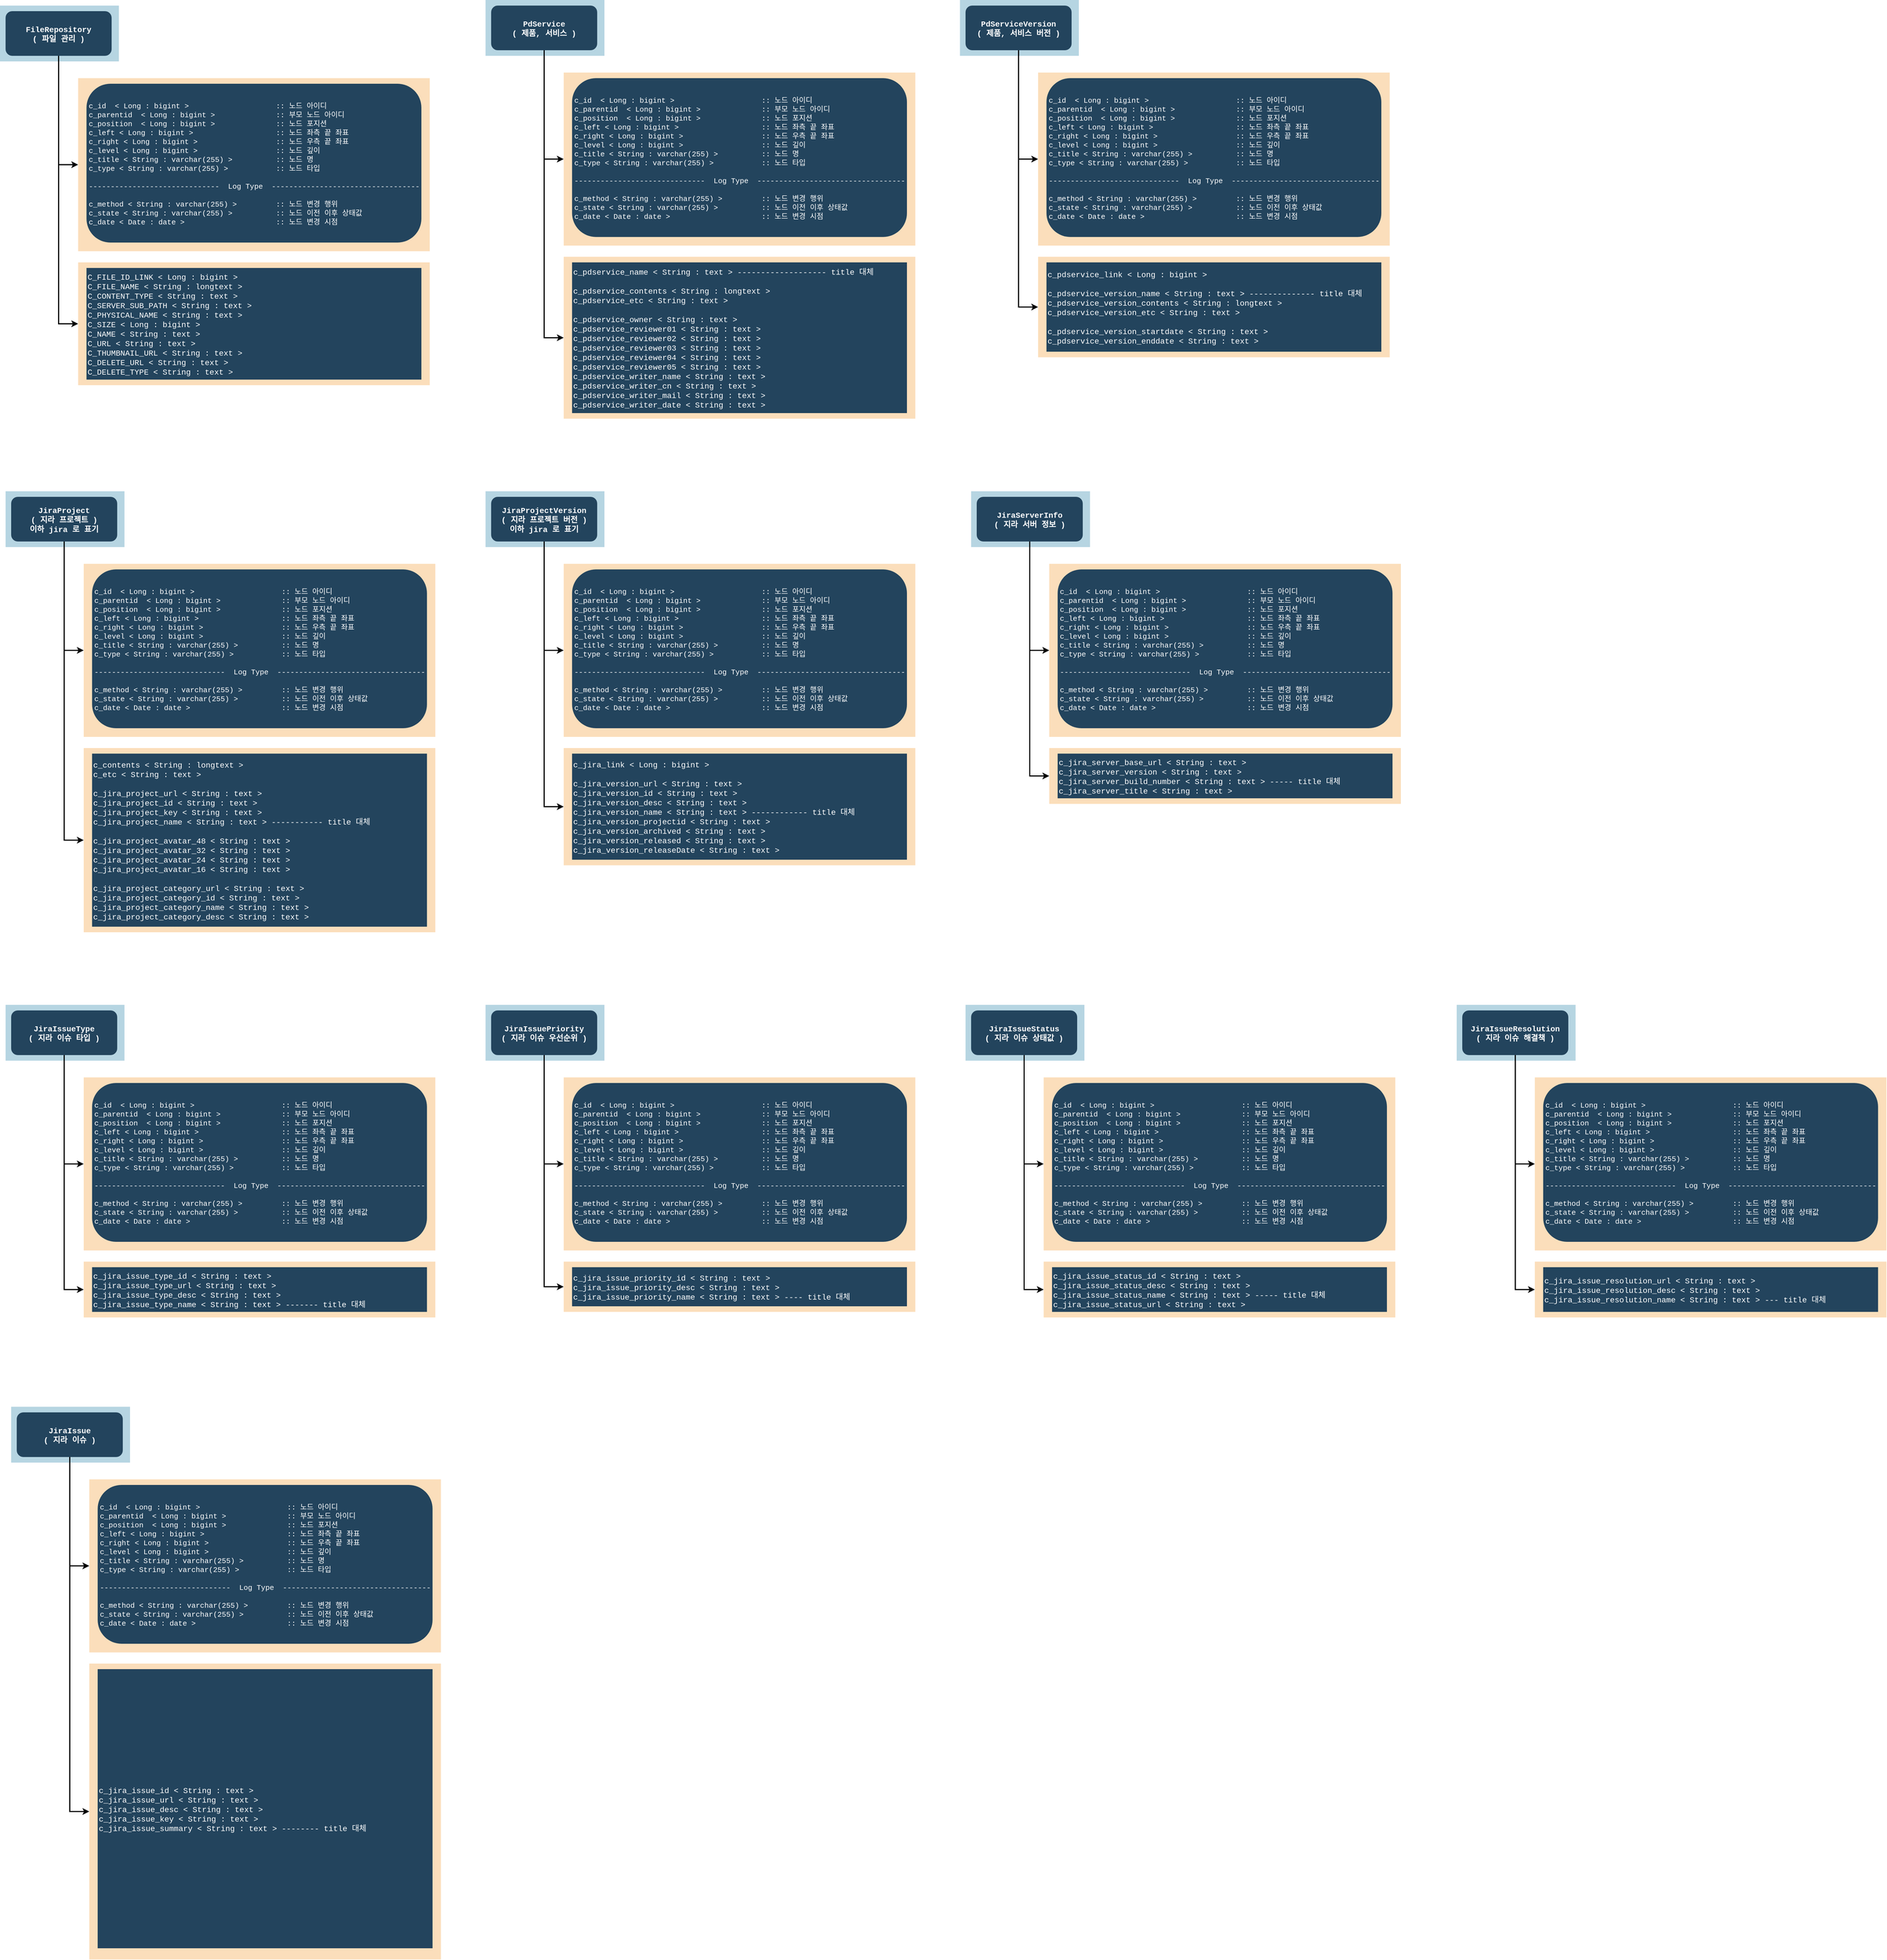 <mxfile version="20.8.16" type="device"><diagram name="페이지-1" id="RUyc2Q7VVCUn38qS7GnB"><mxGraphModel dx="1426" dy="1041" grid="1" gridSize="10" guides="1" tooltips="1" connect="1" arrows="1" fold="1" page="1" pageScale="1" pageWidth="827" pageHeight="1169" math="0" shadow="0"><root><mxCell id="0"/><mxCell id="1" parent="0"/><mxCell id="3NGBtrKvB-5Wj472oprQ-4" value="" style="fillColor=#10739E;strokeColor=none;opacity=30;fontFamily=Courier New;" parent="1" vertex="1"><mxGeometry x="70" y="210" width="213" height="100" as="geometry"/></mxCell><mxCell id="3NGBtrKvB-5Wj472oprQ-6" value="FileRepository&#10;( 파일 관리 )" style="rounded=1;fillColor=#23445D;gradientColor=none;strokeColor=none;fontColor=#FFFFFF;fontStyle=1;fontFamily=Courier New;fontSize=14" parent="1" vertex="1"><mxGeometry x="80" y="220" width="190" height="80" as="geometry"/></mxCell><mxCell id="3NGBtrKvB-5Wj472oprQ-12" value="" style="edgeStyle=elbowEdgeStyle;elbow=horizontal;strokeWidth=2;rounded=0;fontFamily=Courier New;entryX=0;entryY=0.5;entryDx=0;entryDy=0;" parent="1" source="3NGBtrKvB-5Wj472oprQ-6" target="LiMFixPkiIBG6aPx5YbL-1" edge="1"><mxGeometry x="-50" y="20" width="100" height="100" as="geometry"><mxPoint x="-50" y="120" as="sourcePoint"/><mxPoint x="210" y="487.25" as="targetPoint"/><Array as="points"><mxPoint x="175" y="320"/></Array></mxGeometry></mxCell><mxCell id="3NGBtrKvB-5Wj472oprQ-13" value="" style="edgeStyle=elbowEdgeStyle;elbow=horizontal;strokeWidth=2;rounded=0;fontFamily=Courier New;entryX=0;entryY=0.5;entryDx=0;entryDy=0;" parent="1" source="3NGBtrKvB-5Wj472oprQ-6" target="LiMFixPkiIBG6aPx5YbL-3" edge="1"><mxGeometry x="-50" y="20" width="100" height="100" as="geometry"><mxPoint x="-50" y="120" as="sourcePoint"/><mxPoint x="215" y="710" as="targetPoint"/><Array as="points"><mxPoint x="175" y="360"/></Array></mxGeometry></mxCell><mxCell id="LiMFixPkiIBG6aPx5YbL-1" value="" style="fillColor=#F2931E;strokeColor=none;opacity=30;fontFamily=Courier New;" parent="1" vertex="1"><mxGeometry x="210" y="340" width="630" height="310" as="geometry"/></mxCell><mxCell id="LiMFixPkiIBG6aPx5YbL-2" value="c_id  &lt; Long : bigint &gt;                    :: 노드 아이디&#10;c_parentid  &lt; Long : bigint &gt;              :: 부모 노드 아이디&#10;c_position  &lt; Long : bigint &gt;              :: 노드 포지션&#10;c_left &lt; Long : bigint &gt;                   :: 노드 좌측 끝 좌표&#10;c_right &lt; Long : bigint &gt;                  :: 노드 우측 끝 좌표&#10;c_level &lt; Long : bigint &gt;                  :: 노드 깊이&#10;c_title &lt; String : varchar(255) &gt;          :: 노드 명&#10;c_type &lt; String : varchar(255) &gt;           :: 노드 타입&#10;&#10;------------------------------  Log Type  ----------------------------------&#10;&#10;c_method &lt; String : varchar(255) &gt;         :: 노드 변경 행위&#10;c_state &lt; String : varchar(255) &gt;          :: 노드 이전 이후 상태값&#10;c_date &lt; Date : date &gt;                     :: 노드 변경 시점" style="rounded=1;fillColor=#23445D;gradientColor=none;strokeColor=none;fontColor=#FFFFFF;fontStyle=0;fontFamily=Courier New;fontSize=13;align=left;spacing=4;textDirection=ltr;" parent="1" vertex="1"><mxGeometry x="225" y="350" width="600" height="284.5" as="geometry"/></mxCell><mxCell id="LiMFixPkiIBG6aPx5YbL-3" value="" style="fillColor=#F2931E;strokeColor=none;opacity=30;fontFamily=Courier New;" parent="1" vertex="1"><mxGeometry x="210" y="670" width="630" height="220" as="geometry"/></mxCell><mxCell id="LiMFixPkiIBG6aPx5YbL-4" value="C_FILE_ID_LINK &lt; Long : bigint &gt;&#10;C_FILE_NAME &lt; String : longtext &gt;&#10;C_CONTENT_TYPE &lt; String : text &gt;&#10;C_SERVER_SUB_PATH &lt; String : text &gt;&#10;C_PHYSICAL_NAME &lt; String : text &gt;&#10;C_SIZE &lt; Long : bigint &gt;&#10;C_NAME &lt; String : text &gt;&#10;C_URL &lt; String : text &gt;&#10;C_THUMBNAIL_URL &lt; String : text &gt;&#10;C_DELETE_URL &lt; String : text &gt;&#10;C_DELETE_TYPE &lt; String : text &gt;" style="rounded=0;fillColor=#23445D;gradientColor=none;strokeColor=none;fontColor=#FFFFFF;fontStyle=0;fontFamily=Courier New;fontSize=14;align=left;" parent="1" vertex="1"><mxGeometry x="225" y="680" width="600" height="200" as="geometry"/></mxCell><mxCell id="LiMFixPkiIBG6aPx5YbL-5" value="" style="fillColor=#10739E;strokeColor=none;opacity=30;fontFamily=Courier New;" parent="1" vertex="1"><mxGeometry x="940" y="200" width="213" height="100" as="geometry"/></mxCell><mxCell id="LiMFixPkiIBG6aPx5YbL-6" value="PdService&#10;( 제품, 서비스 )" style="rounded=1;fillColor=#23445D;gradientColor=none;strokeColor=none;fontColor=#FFFFFF;fontStyle=1;fontFamily=Courier New;fontSize=14" parent="1" vertex="1"><mxGeometry x="950" y="210" width="190" height="80" as="geometry"/></mxCell><mxCell id="LiMFixPkiIBG6aPx5YbL-7" value="" style="edgeStyle=elbowEdgeStyle;elbow=horizontal;strokeWidth=2;rounded=0;fontFamily=Courier New;entryX=0;entryY=0.5;entryDx=0;entryDy=0;" parent="1" source="LiMFixPkiIBG6aPx5YbL-6" target="LiMFixPkiIBG6aPx5YbL-9" edge="1"><mxGeometry x="820" y="10" width="100" height="100" as="geometry"><mxPoint x="820" y="110" as="sourcePoint"/><mxPoint x="1080" y="477.25" as="targetPoint"/><Array as="points"><mxPoint x="1045" y="310"/></Array></mxGeometry></mxCell><mxCell id="LiMFixPkiIBG6aPx5YbL-8" value="" style="edgeStyle=elbowEdgeStyle;elbow=horizontal;strokeWidth=2;rounded=0;fontFamily=Courier New;entryX=0;entryY=0.5;entryDx=0;entryDy=0;" parent="1" source="LiMFixPkiIBG6aPx5YbL-6" target="LiMFixPkiIBG6aPx5YbL-11" edge="1"><mxGeometry x="820" y="10" width="100" height="100" as="geometry"><mxPoint x="820" y="110" as="sourcePoint"/><mxPoint x="1085" y="700" as="targetPoint"/><Array as="points"><mxPoint x="1045" y="350"/></Array></mxGeometry></mxCell><mxCell id="LiMFixPkiIBG6aPx5YbL-9" value="" style="fillColor=#F2931E;strokeColor=none;opacity=30;fontFamily=Courier New;" parent="1" vertex="1"><mxGeometry x="1080" y="330" width="630" height="310" as="geometry"/></mxCell><mxCell id="LiMFixPkiIBG6aPx5YbL-10" value="c_id  &lt; Long : bigint &gt;                    :: 노드 아이디&#10;c_parentid  &lt; Long : bigint &gt;              :: 부모 노드 아이디&#10;c_position  &lt; Long : bigint &gt;              :: 노드 포지션&#10;c_left &lt; Long : bigint &gt;                   :: 노드 좌측 끝 좌표&#10;c_right &lt; Long : bigint &gt;                  :: 노드 우측 끝 좌표&#10;c_level &lt; Long : bigint &gt;                  :: 노드 깊이&#10;c_title &lt; String : varchar(255) &gt;          :: 노드 명&#10;c_type &lt; String : varchar(255) &gt;           :: 노드 타입&#10;&#10;------------------------------  Log Type  ----------------------------------&#10;&#10;c_method &lt; String : varchar(255) &gt;         :: 노드 변경 행위&#10;c_state &lt; String : varchar(255) &gt;          :: 노드 이전 이후 상태값&#10;c_date &lt; Date : date &gt;                     :: 노드 변경 시점" style="rounded=1;fillColor=#23445D;gradientColor=none;strokeColor=none;fontColor=#FFFFFF;fontStyle=0;fontFamily=Courier New;fontSize=13;align=left;spacing=4;textDirection=ltr;" parent="1" vertex="1"><mxGeometry x="1095" y="340" width="600" height="284.5" as="geometry"/></mxCell><mxCell id="LiMFixPkiIBG6aPx5YbL-11" value="" style="fillColor=#F2931E;strokeColor=none;opacity=30;fontFamily=Courier New;" parent="1" vertex="1"><mxGeometry x="1080" y="660" width="630" height="290" as="geometry"/></mxCell><mxCell id="LiMFixPkiIBG6aPx5YbL-12" value="c_pdservice_name &lt; String : text &gt; ------------------- title 대체&#10;&#10;c_pdservice_contents &lt; String : longtext &gt;&#10;c_pdservice_etc &lt; String : text &gt;&#10;&#10;c_pdservice_owner &lt; String : text &gt;&#10;c_pdservice_reviewer01 &lt; String : text &gt;&#10;c_pdservice_reviewer02 &lt; String : text &gt;&#10;c_pdservice_reviewer03 &lt; String : text &gt;&#10;c_pdservice_reviewer04 &lt; String : text &gt;&#10;c_pdservice_reviewer05 &lt; String : text &gt;&#10;c_pdservice_writer_name &lt; String : text &gt;&#10;c_pdservice_writer_cn &lt; String : text &gt;&#10;c_pdservice_writer_mail &lt; String : text &gt;&#10;c_pdservice_writer_date &lt; String : text &gt;" style="rounded=0;fillColor=#23445D;gradientColor=none;strokeColor=none;fontColor=#FFFFFF;fontStyle=0;fontFamily=Courier New;fontSize=14;align=left;" parent="1" vertex="1"><mxGeometry x="1095" y="670" width="600" height="270" as="geometry"/></mxCell><mxCell id="LiMFixPkiIBG6aPx5YbL-13" value="" style="fillColor=#10739E;strokeColor=none;opacity=30;fontFamily=Courier New;" parent="1" vertex="1"><mxGeometry x="1790" y="200" width="213" height="100" as="geometry"/></mxCell><mxCell id="LiMFixPkiIBG6aPx5YbL-14" value="PdServiceVersion&#10;( 제품, 서비스 버전 )" style="rounded=1;fillColor=#23445D;gradientColor=none;strokeColor=none;fontColor=#FFFFFF;fontStyle=1;fontFamily=Courier New;fontSize=14" parent="1" vertex="1"><mxGeometry x="1800" y="210" width="190" height="80" as="geometry"/></mxCell><mxCell id="LiMFixPkiIBG6aPx5YbL-15" value="" style="edgeStyle=elbowEdgeStyle;elbow=horizontal;strokeWidth=2;rounded=0;fontFamily=Courier New;entryX=0;entryY=0.5;entryDx=0;entryDy=0;" parent="1" source="LiMFixPkiIBG6aPx5YbL-14" target="LiMFixPkiIBG6aPx5YbL-17" edge="1"><mxGeometry x="1670" y="10" width="100" height="100" as="geometry"><mxPoint x="1670" y="110" as="sourcePoint"/><mxPoint x="1930" y="477.25" as="targetPoint"/><Array as="points"><mxPoint x="1895" y="310"/></Array></mxGeometry></mxCell><mxCell id="LiMFixPkiIBG6aPx5YbL-16" value="" style="edgeStyle=elbowEdgeStyle;elbow=horizontal;strokeWidth=2;rounded=0;fontFamily=Courier New;entryX=0;entryY=0.5;entryDx=0;entryDy=0;" parent="1" source="LiMFixPkiIBG6aPx5YbL-14" target="LiMFixPkiIBG6aPx5YbL-19" edge="1"><mxGeometry x="1670" y="10" width="100" height="100" as="geometry"><mxPoint x="1670" y="110" as="sourcePoint"/><mxPoint x="1935" y="700" as="targetPoint"/><Array as="points"><mxPoint x="1895" y="350"/></Array></mxGeometry></mxCell><mxCell id="LiMFixPkiIBG6aPx5YbL-17" value="" style="fillColor=#F2931E;strokeColor=none;opacity=30;fontFamily=Courier New;" parent="1" vertex="1"><mxGeometry x="1930" y="330" width="630" height="310" as="geometry"/></mxCell><mxCell id="LiMFixPkiIBG6aPx5YbL-18" value="c_id  &lt; Long : bigint &gt;                    :: 노드 아이디&#10;c_parentid  &lt; Long : bigint &gt;              :: 부모 노드 아이디&#10;c_position  &lt; Long : bigint &gt;              :: 노드 포지션&#10;c_left &lt; Long : bigint &gt;                   :: 노드 좌측 끝 좌표&#10;c_right &lt; Long : bigint &gt;                  :: 노드 우측 끝 좌표&#10;c_level &lt; Long : bigint &gt;                  :: 노드 깊이&#10;c_title &lt; String : varchar(255) &gt;          :: 노드 명&#10;c_type &lt; String : varchar(255) &gt;           :: 노드 타입&#10;&#10;------------------------------  Log Type  ----------------------------------&#10;&#10;c_method &lt; String : varchar(255) &gt;         :: 노드 변경 행위&#10;c_state &lt; String : varchar(255) &gt;          :: 노드 이전 이후 상태값&#10;c_date &lt; Date : date &gt;                     :: 노드 변경 시점" style="rounded=1;fillColor=#23445D;gradientColor=none;strokeColor=none;fontColor=#FFFFFF;fontStyle=0;fontFamily=Courier New;fontSize=13;align=left;spacing=4;textDirection=ltr;" parent="1" vertex="1"><mxGeometry x="1945" y="340" width="600" height="284.5" as="geometry"/></mxCell><mxCell id="LiMFixPkiIBG6aPx5YbL-19" value="" style="fillColor=#F2931E;strokeColor=none;opacity=30;fontFamily=Courier New;" parent="1" vertex="1"><mxGeometry x="1930" y="660" width="630" height="180" as="geometry"/></mxCell><mxCell id="LiMFixPkiIBG6aPx5YbL-20" value="c_pdservice_link &lt; Long : bigint &gt;&#10;&#10;c_pdservice_version_name &lt; String : text &gt; -------------- title 대체&#10;c_pdservice_version_contents &lt; String : longtext &gt;&#10;c_pdservice_version_etc &lt; String : text &gt;&#10;&#10;c_pdservice_version_startdate &lt; String : text &gt;&#10;c_pdservice_version_enddate &lt; String : text &gt;" style="rounded=0;fillColor=#23445D;gradientColor=none;strokeColor=none;fontColor=#FFFFFF;fontStyle=0;fontFamily=Courier New;fontSize=14;align=left;" parent="1" vertex="1"><mxGeometry x="1945" y="670" width="600" height="160" as="geometry"/></mxCell><mxCell id="LiMFixPkiIBG6aPx5YbL-21" value="" style="fillColor=#10739E;strokeColor=none;opacity=30;fontFamily=Courier New;" parent="1" vertex="1"><mxGeometry x="80" y="1080" width="213" height="100" as="geometry"/></mxCell><mxCell id="LiMFixPkiIBG6aPx5YbL-22" value="JiraProject&#10;( 지라 프로젝트 )&#10;이하 jira 로 표기" style="rounded=1;fillColor=#23445D;gradientColor=none;strokeColor=none;fontColor=#FFFFFF;fontStyle=1;fontFamily=Courier New;fontSize=14" parent="1" vertex="1"><mxGeometry x="90" y="1090" width="190" height="80" as="geometry"/></mxCell><mxCell id="LiMFixPkiIBG6aPx5YbL-23" value="" style="edgeStyle=elbowEdgeStyle;elbow=horizontal;strokeWidth=2;rounded=0;fontFamily=Courier New;entryX=0;entryY=0.5;entryDx=0;entryDy=0;" parent="1" source="LiMFixPkiIBG6aPx5YbL-22" target="LiMFixPkiIBG6aPx5YbL-25" edge="1"><mxGeometry x="-40" y="890" width="100" height="100" as="geometry"><mxPoint x="-40" y="990" as="sourcePoint"/><mxPoint x="220" y="1357.25" as="targetPoint"/><Array as="points"><mxPoint x="185" y="1190"/></Array></mxGeometry></mxCell><mxCell id="LiMFixPkiIBG6aPx5YbL-24" value="" style="edgeStyle=elbowEdgeStyle;elbow=horizontal;strokeWidth=2;rounded=0;fontFamily=Courier New;entryX=0;entryY=0.5;entryDx=0;entryDy=0;" parent="1" source="LiMFixPkiIBG6aPx5YbL-22" target="LiMFixPkiIBG6aPx5YbL-27" edge="1"><mxGeometry x="-40" y="890" width="100" height="100" as="geometry"><mxPoint x="-40" y="990" as="sourcePoint"/><mxPoint x="225" y="1580" as="targetPoint"/><Array as="points"><mxPoint x="185" y="1230"/></Array></mxGeometry></mxCell><mxCell id="LiMFixPkiIBG6aPx5YbL-25" value="" style="fillColor=#F2931E;strokeColor=none;opacity=30;fontFamily=Courier New;" parent="1" vertex="1"><mxGeometry x="220" y="1210" width="630" height="310" as="geometry"/></mxCell><mxCell id="LiMFixPkiIBG6aPx5YbL-26" value="c_id  &lt; Long : bigint &gt;                    :: 노드 아이디&#10;c_parentid  &lt; Long : bigint &gt;              :: 부모 노드 아이디&#10;c_position  &lt; Long : bigint &gt;              :: 노드 포지션&#10;c_left &lt; Long : bigint &gt;                   :: 노드 좌측 끝 좌표&#10;c_right &lt; Long : bigint &gt;                  :: 노드 우측 끝 좌표&#10;c_level &lt; Long : bigint &gt;                  :: 노드 깊이&#10;c_title &lt; String : varchar(255) &gt;          :: 노드 명&#10;c_type &lt; String : varchar(255) &gt;           :: 노드 타입&#10;&#10;------------------------------  Log Type  ----------------------------------&#10;&#10;c_method &lt; String : varchar(255) &gt;         :: 노드 변경 행위&#10;c_state &lt; String : varchar(255) &gt;          :: 노드 이전 이후 상태값&#10;c_date &lt; Date : date &gt;                     :: 노드 변경 시점" style="rounded=1;fillColor=#23445D;gradientColor=none;strokeColor=none;fontColor=#FFFFFF;fontStyle=0;fontFamily=Courier New;fontSize=13;align=left;spacing=4;textDirection=ltr;" parent="1" vertex="1"><mxGeometry x="235" y="1220" width="600" height="284.5" as="geometry"/></mxCell><mxCell id="LiMFixPkiIBG6aPx5YbL-27" value="" style="fillColor=#F2931E;strokeColor=none;opacity=30;fontFamily=Courier New;" parent="1" vertex="1"><mxGeometry x="220" y="1540" width="630" height="330" as="geometry"/></mxCell><mxCell id="LiMFixPkiIBG6aPx5YbL-28" value="c_contents &lt; String : longtext &gt;&#10;c_etc &lt; String : text &gt;&#10;&#10;c_jira_project_url &lt; String : text &gt;&#10;c_jira_project_id &lt; String : text &gt;  &#10;c_jira_project_key &lt; String : text &gt;&#10;c_jira_project_name &lt; String : text &gt; ----------- title 대체&#10;&#10;c_jira_project_avatar_48 &lt; String : text &gt;&#10;c_jira_project_avatar_32 &lt; String : text &gt;&#10;c_jira_project_avatar_24 &lt; String : text &gt;&#10;c_jira_project_avatar_16 &lt; String : text &gt;&#10;&#10;c_jira_project_category_url &lt; String : text &gt;&#10;c_jira_project_category_id &lt; String : text &gt;&#10;c_jira_project_category_name &lt; String : text &gt;&#10;c_jira_project_category_desc &lt; String : text &gt;" style="rounded=0;fillColor=#23445D;gradientColor=none;strokeColor=none;fontColor=#FFFFFF;fontStyle=0;fontFamily=Courier New;fontSize=14;align=left;" parent="1" vertex="1"><mxGeometry x="235" y="1550" width="600" height="310" as="geometry"/></mxCell><mxCell id="LiMFixPkiIBG6aPx5YbL-29" value="" style="fillColor=#10739E;strokeColor=none;opacity=30;fontFamily=Courier New;" parent="1" vertex="1"><mxGeometry x="940" y="1080" width="213" height="100" as="geometry"/></mxCell><mxCell id="LiMFixPkiIBG6aPx5YbL-30" value="JiraProjectVersion&#10;( 지라 프로젝트 버전 )&#10;이하 jira 로 표기" style="rounded=1;fillColor=#23445D;gradientColor=none;strokeColor=none;fontColor=#FFFFFF;fontStyle=1;fontFamily=Courier New;fontSize=14" parent="1" vertex="1"><mxGeometry x="950" y="1090" width="190" height="80" as="geometry"/></mxCell><mxCell id="LiMFixPkiIBG6aPx5YbL-31" value="" style="edgeStyle=elbowEdgeStyle;elbow=horizontal;strokeWidth=2;rounded=0;fontFamily=Courier New;entryX=0;entryY=0.5;entryDx=0;entryDy=0;" parent="1" source="LiMFixPkiIBG6aPx5YbL-30" target="LiMFixPkiIBG6aPx5YbL-33" edge="1"><mxGeometry x="820" y="890" width="100" height="100" as="geometry"><mxPoint x="820" y="990" as="sourcePoint"/><mxPoint x="1080" y="1357.25" as="targetPoint"/><Array as="points"><mxPoint x="1045" y="1190"/></Array></mxGeometry></mxCell><mxCell id="LiMFixPkiIBG6aPx5YbL-32" value="" style="edgeStyle=elbowEdgeStyle;elbow=horizontal;strokeWidth=2;rounded=0;fontFamily=Courier New;entryX=0;entryY=0.5;entryDx=0;entryDy=0;" parent="1" source="LiMFixPkiIBG6aPx5YbL-30" target="LiMFixPkiIBG6aPx5YbL-35" edge="1"><mxGeometry x="820" y="890" width="100" height="100" as="geometry"><mxPoint x="820" y="990" as="sourcePoint"/><mxPoint x="1085" y="1580" as="targetPoint"/><Array as="points"><mxPoint x="1045" y="1230"/></Array></mxGeometry></mxCell><mxCell id="LiMFixPkiIBG6aPx5YbL-33" value="" style="fillColor=#F2931E;strokeColor=none;opacity=30;fontFamily=Courier New;" parent="1" vertex="1"><mxGeometry x="1080" y="1210" width="630" height="310" as="geometry"/></mxCell><mxCell id="LiMFixPkiIBG6aPx5YbL-34" value="c_id  &lt; Long : bigint &gt;                    :: 노드 아이디&#10;c_parentid  &lt; Long : bigint &gt;              :: 부모 노드 아이디&#10;c_position  &lt; Long : bigint &gt;              :: 노드 포지션&#10;c_left &lt; Long : bigint &gt;                   :: 노드 좌측 끝 좌표&#10;c_right &lt; Long : bigint &gt;                  :: 노드 우측 끝 좌표&#10;c_level &lt; Long : bigint &gt;                  :: 노드 깊이&#10;c_title &lt; String : varchar(255) &gt;          :: 노드 명&#10;c_type &lt; String : varchar(255) &gt;           :: 노드 타입&#10;&#10;------------------------------  Log Type  ----------------------------------&#10;&#10;c_method &lt; String : varchar(255) &gt;         :: 노드 변경 행위&#10;c_state &lt; String : varchar(255) &gt;          :: 노드 이전 이후 상태값&#10;c_date &lt; Date : date &gt;                     :: 노드 변경 시점" style="rounded=1;fillColor=#23445D;gradientColor=none;strokeColor=none;fontColor=#FFFFFF;fontStyle=0;fontFamily=Courier New;fontSize=13;align=left;spacing=4;textDirection=ltr;" parent="1" vertex="1"><mxGeometry x="1095" y="1220" width="600" height="284.5" as="geometry"/></mxCell><mxCell id="LiMFixPkiIBG6aPx5YbL-35" value="" style="fillColor=#F2931E;strokeColor=none;opacity=30;fontFamily=Courier New;" parent="1" vertex="1"><mxGeometry x="1080" y="1540" width="630" height="210" as="geometry"/></mxCell><mxCell id="LiMFixPkiIBG6aPx5YbL-36" value="c_jira_link &lt; Long : bigint &gt;&#10;&#10;c_jira_version_url &lt; String : text &gt;&#10;c_jira_version_id &lt; String : text &gt;&#10;c_jira_version_desc &lt; String : text &gt;&#10;c_jira_version_name &lt; String : text &gt; ------------ title 대체&#10;c_jira_version_projectid &lt; String : text &gt;&#10;c_jira_version_archived &lt; String : text &gt;&#10;c_jira_version_released &lt; String : text &gt;&#10;c_jira_version_releaseDate &lt; String : text &gt;" style="rounded=0;fillColor=#23445D;gradientColor=none;strokeColor=none;fontColor=#FFFFFF;fontStyle=0;fontFamily=Courier New;fontSize=14;align=left;" parent="1" vertex="1"><mxGeometry x="1095" y="1550" width="600" height="190" as="geometry"/></mxCell><mxCell id="LiMFixPkiIBG6aPx5YbL-39" value="" style="fillColor=#10739E;strokeColor=none;opacity=30;fontFamily=Courier New;" parent="1" vertex="1"><mxGeometry x="80" y="2000" width="213" height="100" as="geometry"/></mxCell><mxCell id="LiMFixPkiIBG6aPx5YbL-40" value="JiraIssueType&#10;( 지라 이슈 타입 )" style="rounded=1;fillColor=#23445D;gradientColor=none;strokeColor=none;fontColor=#FFFFFF;fontStyle=1;fontFamily=Courier New;fontSize=14" parent="1" vertex="1"><mxGeometry x="90" y="2010" width="190" height="80" as="geometry"/></mxCell><mxCell id="LiMFixPkiIBG6aPx5YbL-41" value="" style="edgeStyle=elbowEdgeStyle;elbow=horizontal;strokeWidth=2;rounded=0;fontFamily=Courier New;entryX=0;entryY=0.5;entryDx=0;entryDy=0;" parent="1" source="LiMFixPkiIBG6aPx5YbL-40" target="LiMFixPkiIBG6aPx5YbL-43" edge="1"><mxGeometry x="-40" y="1810" width="100" height="100" as="geometry"><mxPoint x="-40" y="1910" as="sourcePoint"/><mxPoint x="220" y="2277.25" as="targetPoint"/><Array as="points"><mxPoint x="185" y="2110"/></Array></mxGeometry></mxCell><mxCell id="LiMFixPkiIBG6aPx5YbL-42" value="" style="edgeStyle=elbowEdgeStyle;elbow=horizontal;strokeWidth=2;rounded=0;fontFamily=Courier New;entryX=0;entryY=0.5;entryDx=0;entryDy=0;" parent="1" source="LiMFixPkiIBG6aPx5YbL-40" target="LiMFixPkiIBG6aPx5YbL-45" edge="1"><mxGeometry x="-40" y="1810" width="100" height="100" as="geometry"><mxPoint x="-40" y="1910" as="sourcePoint"/><mxPoint x="225" y="2500" as="targetPoint"/><Array as="points"><mxPoint x="185" y="2150"/></Array></mxGeometry></mxCell><mxCell id="LiMFixPkiIBG6aPx5YbL-43" value="" style="fillColor=#F2931E;strokeColor=none;opacity=30;fontFamily=Courier New;" parent="1" vertex="1"><mxGeometry x="220" y="2130" width="630" height="310" as="geometry"/></mxCell><mxCell id="LiMFixPkiIBG6aPx5YbL-44" value="c_id  &lt; Long : bigint &gt;                    :: 노드 아이디&#10;c_parentid  &lt; Long : bigint &gt;              :: 부모 노드 아이디&#10;c_position  &lt; Long : bigint &gt;              :: 노드 포지션&#10;c_left &lt; Long : bigint &gt;                   :: 노드 좌측 끝 좌표&#10;c_right &lt; Long : bigint &gt;                  :: 노드 우측 끝 좌표&#10;c_level &lt; Long : bigint &gt;                  :: 노드 깊이&#10;c_title &lt; String : varchar(255) &gt;          :: 노드 명&#10;c_type &lt; String : varchar(255) &gt;           :: 노드 타입&#10;&#10;------------------------------  Log Type  ----------------------------------&#10;&#10;c_method &lt; String : varchar(255) &gt;         :: 노드 변경 행위&#10;c_state &lt; String : varchar(255) &gt;          :: 노드 이전 이후 상태값&#10;c_date &lt; Date : date &gt;                     :: 노드 변경 시점" style="rounded=1;fillColor=#23445D;gradientColor=none;strokeColor=none;fontColor=#FFFFFF;fontStyle=0;fontFamily=Courier New;fontSize=13;align=left;spacing=4;textDirection=ltr;" parent="1" vertex="1"><mxGeometry x="235" y="2140" width="600" height="284.5" as="geometry"/></mxCell><mxCell id="LiMFixPkiIBG6aPx5YbL-45" value="" style="fillColor=#F2931E;strokeColor=none;opacity=30;fontFamily=Courier New;" parent="1" vertex="1"><mxGeometry x="220" y="2460" width="630" height="100" as="geometry"/></mxCell><mxCell id="LiMFixPkiIBG6aPx5YbL-46" value="c_jira_issue_type_id &lt; String : text &gt;&#10;c_jira_issue_type_url &lt; String : text &gt;&#10;c_jira_issue_type_desc &lt; String : text &gt;&#10;c_jira_issue_type_name &lt; String : text &gt; ------- title 대체" style="rounded=0;fillColor=#23445D;gradientColor=none;strokeColor=none;fontColor=#FFFFFF;fontStyle=0;fontFamily=Courier New;fontSize=14;align=left;" parent="1" vertex="1"><mxGeometry x="235" y="2470" width="600" height="80" as="geometry"/></mxCell><mxCell id="LiMFixPkiIBG6aPx5YbL-47" value="" style="fillColor=#10739E;strokeColor=none;opacity=30;fontFamily=Courier New;" parent="1" vertex="1"><mxGeometry x="940" y="2000" width="213" height="100" as="geometry"/></mxCell><mxCell id="LiMFixPkiIBG6aPx5YbL-48" value="JiraIssuePriority&#10;( 지라 이슈 우선순위 )" style="rounded=1;fillColor=#23445D;gradientColor=none;strokeColor=none;fontColor=#FFFFFF;fontStyle=1;fontFamily=Courier New;fontSize=14" parent="1" vertex="1"><mxGeometry x="950" y="2010" width="190" height="80" as="geometry"/></mxCell><mxCell id="LiMFixPkiIBG6aPx5YbL-49" value="" style="edgeStyle=elbowEdgeStyle;elbow=horizontal;strokeWidth=2;rounded=0;fontFamily=Courier New;entryX=0;entryY=0.5;entryDx=0;entryDy=0;" parent="1" source="LiMFixPkiIBG6aPx5YbL-48" target="LiMFixPkiIBG6aPx5YbL-51" edge="1"><mxGeometry x="820" y="1810" width="100" height="100" as="geometry"><mxPoint x="820" y="1910" as="sourcePoint"/><mxPoint x="1080" y="2277.25" as="targetPoint"/><Array as="points"><mxPoint x="1045" y="2110"/></Array></mxGeometry></mxCell><mxCell id="LiMFixPkiIBG6aPx5YbL-50" value="" style="edgeStyle=elbowEdgeStyle;elbow=horizontal;strokeWidth=2;rounded=0;fontFamily=Courier New;entryX=0;entryY=0.5;entryDx=0;entryDy=0;" parent="1" source="LiMFixPkiIBG6aPx5YbL-48" target="LiMFixPkiIBG6aPx5YbL-53" edge="1"><mxGeometry x="820" y="1810" width="100" height="100" as="geometry"><mxPoint x="820" y="1910" as="sourcePoint"/><mxPoint x="1085" y="2500" as="targetPoint"/><Array as="points"><mxPoint x="1045" y="2150"/></Array></mxGeometry></mxCell><mxCell id="LiMFixPkiIBG6aPx5YbL-51" value="" style="fillColor=#F2931E;strokeColor=none;opacity=30;fontFamily=Courier New;" parent="1" vertex="1"><mxGeometry x="1080" y="2130" width="630" height="310" as="geometry"/></mxCell><mxCell id="LiMFixPkiIBG6aPx5YbL-52" value="c_id  &lt; Long : bigint &gt;                    :: 노드 아이디&#10;c_parentid  &lt; Long : bigint &gt;              :: 부모 노드 아이디&#10;c_position  &lt; Long : bigint &gt;              :: 노드 포지션&#10;c_left &lt; Long : bigint &gt;                   :: 노드 좌측 끝 좌표&#10;c_right &lt; Long : bigint &gt;                  :: 노드 우측 끝 좌표&#10;c_level &lt; Long : bigint &gt;                  :: 노드 깊이&#10;c_title &lt; String : varchar(255) &gt;          :: 노드 명&#10;c_type &lt; String : varchar(255) &gt;           :: 노드 타입&#10;&#10;------------------------------  Log Type  ----------------------------------&#10;&#10;c_method &lt; String : varchar(255) &gt;         :: 노드 변경 행위&#10;c_state &lt; String : varchar(255) &gt;          :: 노드 이전 이후 상태값&#10;c_date &lt; Date : date &gt;                     :: 노드 변경 시점" style="rounded=1;fillColor=#23445D;gradientColor=none;strokeColor=none;fontColor=#FFFFFF;fontStyle=0;fontFamily=Courier New;fontSize=13;align=left;spacing=4;textDirection=ltr;" parent="1" vertex="1"><mxGeometry x="1095" y="2140" width="600" height="284.5" as="geometry"/></mxCell><mxCell id="LiMFixPkiIBG6aPx5YbL-53" value="" style="fillColor=#F2931E;strokeColor=none;opacity=30;fontFamily=Courier New;" parent="1" vertex="1"><mxGeometry x="1080" y="2460" width="630" height="90" as="geometry"/></mxCell><mxCell id="LiMFixPkiIBG6aPx5YbL-54" value="c_jira_issue_priority_id &lt; String : text &gt;&#10;c_jira_issue_priority_desc &lt; String : text &gt;&#10;c_jira_issue_priority_name &lt; String : text &gt; ---- title 대체" style="rounded=0;fillColor=#23445D;gradientColor=none;strokeColor=none;fontColor=#FFFFFF;fontStyle=0;fontFamily=Courier New;fontSize=14;align=left;" parent="1" vertex="1"><mxGeometry x="1095" y="2470" width="600" height="70" as="geometry"/></mxCell><mxCell id="LiMFixPkiIBG6aPx5YbL-55" value="" style="fillColor=#10739E;strokeColor=none;opacity=30;fontFamily=Courier New;" parent="1" vertex="1"><mxGeometry x="90" y="2720" width="213" height="100" as="geometry"/></mxCell><mxCell id="LiMFixPkiIBG6aPx5YbL-56" value="JiraIssue&#10;( 지라 이슈 )" style="rounded=1;fillColor=#23445D;gradientColor=none;strokeColor=none;fontColor=#FFFFFF;fontStyle=1;fontFamily=Courier New;fontSize=14" parent="1" vertex="1"><mxGeometry x="100" y="2730" width="190" height="80" as="geometry"/></mxCell><mxCell id="LiMFixPkiIBG6aPx5YbL-57" value="" style="edgeStyle=elbowEdgeStyle;elbow=horizontal;strokeWidth=2;rounded=0;fontFamily=Courier New;entryX=0;entryY=0.5;entryDx=0;entryDy=0;" parent="1" source="LiMFixPkiIBG6aPx5YbL-56" target="LiMFixPkiIBG6aPx5YbL-59" edge="1"><mxGeometry x="-30" y="2530" width="100" height="100" as="geometry"><mxPoint x="-30" y="2630" as="sourcePoint"/><mxPoint x="230" y="2997.25" as="targetPoint"/><Array as="points"><mxPoint x="195" y="2830"/></Array></mxGeometry></mxCell><mxCell id="LiMFixPkiIBG6aPx5YbL-58" value="" style="edgeStyle=elbowEdgeStyle;elbow=horizontal;strokeWidth=2;rounded=0;fontFamily=Courier New;entryX=0;entryY=0.5;entryDx=0;entryDy=0;" parent="1" source="LiMFixPkiIBG6aPx5YbL-56" target="LiMFixPkiIBG6aPx5YbL-61" edge="1"><mxGeometry x="-30" y="2530" width="100" height="100" as="geometry"><mxPoint x="-30" y="2630" as="sourcePoint"/><mxPoint x="235" y="3220" as="targetPoint"/><Array as="points"><mxPoint x="195" y="2870"/></Array></mxGeometry></mxCell><mxCell id="LiMFixPkiIBG6aPx5YbL-59" value="" style="fillColor=#F2931E;strokeColor=none;opacity=30;fontFamily=Courier New;" parent="1" vertex="1"><mxGeometry x="230" y="2850" width="630" height="310" as="geometry"/></mxCell><mxCell id="LiMFixPkiIBG6aPx5YbL-60" value="c_id  &lt; Long : bigint &gt;                    :: 노드 아이디&#10;c_parentid  &lt; Long : bigint &gt;              :: 부모 노드 아이디&#10;c_position  &lt; Long : bigint &gt;              :: 노드 포지션&#10;c_left &lt; Long : bigint &gt;                   :: 노드 좌측 끝 좌표&#10;c_right &lt; Long : bigint &gt;                  :: 노드 우측 끝 좌표&#10;c_level &lt; Long : bigint &gt;                  :: 노드 깊이&#10;c_title &lt; String : varchar(255) &gt;          :: 노드 명&#10;c_type &lt; String : varchar(255) &gt;           :: 노드 타입&#10;&#10;------------------------------  Log Type  ----------------------------------&#10;&#10;c_method &lt; String : varchar(255) &gt;         :: 노드 변경 행위&#10;c_state &lt; String : varchar(255) &gt;          :: 노드 이전 이후 상태값&#10;c_date &lt; Date : date &gt;                     :: 노드 변경 시점" style="rounded=1;fillColor=#23445D;gradientColor=none;strokeColor=none;fontColor=#FFFFFF;fontStyle=0;fontFamily=Courier New;fontSize=13;align=left;spacing=4;textDirection=ltr;" parent="1" vertex="1"><mxGeometry x="245" y="2860" width="600" height="284.5" as="geometry"/></mxCell><mxCell id="LiMFixPkiIBG6aPx5YbL-61" value="" style="fillColor=#F2931E;strokeColor=none;opacity=30;fontFamily=Courier New;" parent="1" vertex="1"><mxGeometry x="230" y="3180" width="630" height="530" as="geometry"/></mxCell><mxCell id="LiMFixPkiIBG6aPx5YbL-62" value="c_jira_issue_id &lt; String : text &gt;&#10;c_jira_issue_url &lt; String : text &gt;&#10;c_jira_issue_desc &lt; String : text &gt;&#10;c_jira_issue_key &lt; String : text &gt;&#10;c_jira_issue_summary &lt; String : text &gt; -------- title 대체" style="rounded=0;fillColor=#23445D;gradientColor=none;strokeColor=none;fontColor=#FFFFFF;fontStyle=0;fontFamily=Courier New;fontSize=14;align=left;" parent="1" vertex="1"><mxGeometry x="245" y="3190" width="600" height="500" as="geometry"/></mxCell><mxCell id="3cFGYeoADGrw-ge5swGt-1" value="" style="fillColor=#10739E;strokeColor=none;opacity=30;fontFamily=Courier New;" vertex="1" parent="1"><mxGeometry x="1800" y="2000" width="213" height="100" as="geometry"/></mxCell><mxCell id="3cFGYeoADGrw-ge5swGt-2" value="JiraIssueStatus&#10;( 지라 이슈 상태값 )" style="rounded=1;fillColor=#23445D;gradientColor=none;strokeColor=none;fontColor=#FFFFFF;fontStyle=1;fontFamily=Courier New;fontSize=14" vertex="1" parent="1"><mxGeometry x="1810" y="2010" width="190" height="80" as="geometry"/></mxCell><mxCell id="3cFGYeoADGrw-ge5swGt-3" value="" style="edgeStyle=elbowEdgeStyle;elbow=horizontal;strokeWidth=2;rounded=0;fontFamily=Courier New;entryX=0;entryY=0.5;entryDx=0;entryDy=0;" edge="1" parent="1" source="3cFGYeoADGrw-ge5swGt-2" target="3cFGYeoADGrw-ge5swGt-5"><mxGeometry x="1680" y="1810" width="100" height="100" as="geometry"><mxPoint x="1680" y="1910" as="sourcePoint"/><mxPoint x="1940" y="2277.25" as="targetPoint"/><Array as="points"><mxPoint x="1905" y="2110"/></Array></mxGeometry></mxCell><mxCell id="3cFGYeoADGrw-ge5swGt-4" value="" style="edgeStyle=elbowEdgeStyle;elbow=horizontal;strokeWidth=2;rounded=0;fontFamily=Courier New;entryX=0;entryY=0.5;entryDx=0;entryDy=0;" edge="1" parent="1" source="3cFGYeoADGrw-ge5swGt-2" target="3cFGYeoADGrw-ge5swGt-7"><mxGeometry x="1680" y="1810" width="100" height="100" as="geometry"><mxPoint x="1680" y="1910" as="sourcePoint"/><mxPoint x="1945" y="2500" as="targetPoint"/><Array as="points"><mxPoint x="1905" y="2150"/></Array></mxGeometry></mxCell><mxCell id="3cFGYeoADGrw-ge5swGt-5" value="" style="fillColor=#F2931E;strokeColor=none;opacity=30;fontFamily=Courier New;" vertex="1" parent="1"><mxGeometry x="1940" y="2130" width="630" height="310" as="geometry"/></mxCell><mxCell id="3cFGYeoADGrw-ge5swGt-6" value="c_id  &lt; Long : bigint &gt;                    :: 노드 아이디&#10;c_parentid  &lt; Long : bigint &gt;              :: 부모 노드 아이디&#10;c_position  &lt; Long : bigint &gt;              :: 노드 포지션&#10;c_left &lt; Long : bigint &gt;                   :: 노드 좌측 끝 좌표&#10;c_right &lt; Long : bigint &gt;                  :: 노드 우측 끝 좌표&#10;c_level &lt; Long : bigint &gt;                  :: 노드 깊이&#10;c_title &lt; String : varchar(255) &gt;          :: 노드 명&#10;c_type &lt; String : varchar(255) &gt;           :: 노드 타입&#10;&#10;------------------------------  Log Type  ----------------------------------&#10;&#10;c_method &lt; String : varchar(255) &gt;         :: 노드 변경 행위&#10;c_state &lt; String : varchar(255) &gt;          :: 노드 이전 이후 상태값&#10;c_date &lt; Date : date &gt;                     :: 노드 변경 시점" style="rounded=1;fillColor=#23445D;gradientColor=none;strokeColor=none;fontColor=#FFFFFF;fontStyle=0;fontFamily=Courier New;fontSize=13;align=left;spacing=4;textDirection=ltr;" vertex="1" parent="1"><mxGeometry x="1955" y="2140" width="600" height="284.5" as="geometry"/></mxCell><mxCell id="3cFGYeoADGrw-ge5swGt-7" value="" style="fillColor=#F2931E;strokeColor=none;opacity=30;fontFamily=Courier New;" vertex="1" parent="1"><mxGeometry x="1940" y="2460" width="630" height="100" as="geometry"/></mxCell><mxCell id="3cFGYeoADGrw-ge5swGt-8" value="c_jira_issue_status_id &lt; String : text &gt;&#10;c_jira_issue_status_desc &lt; String : text &gt;&#10;c_jira_issue_status_name &lt; String : text &gt; ----- title 대체&#10;c_jira_issue_status_url &lt; String : text &gt;" style="rounded=0;fillColor=#23445D;gradientColor=none;strokeColor=none;fontColor=#FFFFFF;fontStyle=0;fontFamily=Courier New;fontSize=14;align=left;" vertex="1" parent="1"><mxGeometry x="1955" y="2470" width="600" height="80" as="geometry"/></mxCell><mxCell id="3cFGYeoADGrw-ge5swGt-9" value="" style="fillColor=#10739E;strokeColor=none;opacity=30;fontFamily=Courier New;" vertex="1" parent="1"><mxGeometry x="1810" y="1080" width="213" height="100" as="geometry"/></mxCell><mxCell id="3cFGYeoADGrw-ge5swGt-10" value="JiraServerInfo&#10;( 지라 서버 정보 )" style="rounded=1;fillColor=#23445D;gradientColor=none;strokeColor=none;fontColor=#FFFFFF;fontStyle=1;fontFamily=Courier New;fontSize=14" vertex="1" parent="1"><mxGeometry x="1820" y="1090" width="190" height="80" as="geometry"/></mxCell><mxCell id="3cFGYeoADGrw-ge5swGt-11" value="" style="edgeStyle=elbowEdgeStyle;elbow=horizontal;strokeWidth=2;rounded=0;fontFamily=Courier New;entryX=0;entryY=0.5;entryDx=0;entryDy=0;" edge="1" parent="1" source="3cFGYeoADGrw-ge5swGt-10" target="3cFGYeoADGrw-ge5swGt-13"><mxGeometry x="1690" y="890" width="100" height="100" as="geometry"><mxPoint x="1690" y="990" as="sourcePoint"/><mxPoint x="1950" y="1357.25" as="targetPoint"/><Array as="points"><mxPoint x="1915" y="1190"/></Array></mxGeometry></mxCell><mxCell id="3cFGYeoADGrw-ge5swGt-12" value="" style="edgeStyle=elbowEdgeStyle;elbow=horizontal;strokeWidth=2;rounded=0;fontFamily=Courier New;entryX=0;entryY=0.5;entryDx=0;entryDy=0;" edge="1" parent="1" source="3cFGYeoADGrw-ge5swGt-10" target="3cFGYeoADGrw-ge5swGt-15"><mxGeometry x="1690" y="890" width="100" height="100" as="geometry"><mxPoint x="1690" y="990" as="sourcePoint"/><mxPoint x="1955" y="1580" as="targetPoint"/><Array as="points"><mxPoint x="1915" y="1230"/></Array></mxGeometry></mxCell><mxCell id="3cFGYeoADGrw-ge5swGt-13" value="" style="fillColor=#F2931E;strokeColor=none;opacity=30;fontFamily=Courier New;" vertex="1" parent="1"><mxGeometry x="1950" y="1210" width="630" height="310" as="geometry"/></mxCell><mxCell id="3cFGYeoADGrw-ge5swGt-14" value="c_id  &lt; Long : bigint &gt;                    :: 노드 아이디&#10;c_parentid  &lt; Long : bigint &gt;              :: 부모 노드 아이디&#10;c_position  &lt; Long : bigint &gt;              :: 노드 포지션&#10;c_left &lt; Long : bigint &gt;                   :: 노드 좌측 끝 좌표&#10;c_right &lt; Long : bigint &gt;                  :: 노드 우측 끝 좌표&#10;c_level &lt; Long : bigint &gt;                  :: 노드 깊이&#10;c_title &lt; String : varchar(255) &gt;          :: 노드 명&#10;c_type &lt; String : varchar(255) &gt;           :: 노드 타입&#10;&#10;------------------------------  Log Type  ----------------------------------&#10;&#10;c_method &lt; String : varchar(255) &gt;         :: 노드 변경 행위&#10;c_state &lt; String : varchar(255) &gt;          :: 노드 이전 이후 상태값&#10;c_date &lt; Date : date &gt;                     :: 노드 변경 시점" style="rounded=1;fillColor=#23445D;gradientColor=none;strokeColor=none;fontColor=#FFFFFF;fontStyle=0;fontFamily=Courier New;fontSize=13;align=left;spacing=4;textDirection=ltr;" vertex="1" parent="1"><mxGeometry x="1965" y="1220" width="600" height="284.5" as="geometry"/></mxCell><mxCell id="3cFGYeoADGrw-ge5swGt-15" value="" style="fillColor=#F2931E;strokeColor=none;opacity=30;fontFamily=Courier New;" vertex="1" parent="1"><mxGeometry x="1950" y="1540" width="630" height="100" as="geometry"/></mxCell><mxCell id="3cFGYeoADGrw-ge5swGt-16" value="c_jira_server_base_url &lt; String : text &gt;&#10;c_jira_server_version &lt; String : text &gt;&#10;c_jira_server_build_number &lt; String : text &gt; ----- title 대체&#10;c_jira_server_title &lt; String : text &gt;" style="rounded=0;fillColor=#23445D;gradientColor=none;strokeColor=none;fontColor=#FFFFFF;fontStyle=0;fontFamily=Courier New;fontSize=14;align=left;" vertex="1" parent="1"><mxGeometry x="1965" y="1550" width="600" height="80" as="geometry"/></mxCell><mxCell id="3cFGYeoADGrw-ge5swGt-17" value="" style="fillColor=#10739E;strokeColor=none;opacity=30;fontFamily=Courier New;" vertex="1" parent="1"><mxGeometry x="2680" y="2000" width="213" height="100" as="geometry"/></mxCell><mxCell id="3cFGYeoADGrw-ge5swGt-18" value="JiraIssueResolution&#10;( 지라 이슈 해결책 )" style="rounded=1;fillColor=#23445D;gradientColor=none;strokeColor=none;fontColor=#FFFFFF;fontStyle=1;fontFamily=Courier New;fontSize=14" vertex="1" parent="1"><mxGeometry x="2690" y="2010" width="190" height="80" as="geometry"/></mxCell><mxCell id="3cFGYeoADGrw-ge5swGt-19" value="" style="edgeStyle=elbowEdgeStyle;elbow=horizontal;strokeWidth=2;rounded=0;fontFamily=Courier New;entryX=0;entryY=0.5;entryDx=0;entryDy=0;" edge="1" parent="1" source="3cFGYeoADGrw-ge5swGt-18" target="3cFGYeoADGrw-ge5swGt-21"><mxGeometry x="2560" y="1810" width="100" height="100" as="geometry"><mxPoint x="2560" y="1910" as="sourcePoint"/><mxPoint x="2820" y="2277.25" as="targetPoint"/><Array as="points"><mxPoint x="2785" y="2110"/></Array></mxGeometry></mxCell><mxCell id="3cFGYeoADGrw-ge5swGt-20" value="" style="edgeStyle=elbowEdgeStyle;elbow=horizontal;strokeWidth=2;rounded=0;fontFamily=Courier New;entryX=0;entryY=0.5;entryDx=0;entryDy=0;" edge="1" parent="1" source="3cFGYeoADGrw-ge5swGt-18" target="3cFGYeoADGrw-ge5swGt-23"><mxGeometry x="2560" y="1810" width="100" height="100" as="geometry"><mxPoint x="2560" y="1910" as="sourcePoint"/><mxPoint x="2825" y="2500" as="targetPoint"/><Array as="points"><mxPoint x="2785" y="2150"/></Array></mxGeometry></mxCell><mxCell id="3cFGYeoADGrw-ge5swGt-21" value="" style="fillColor=#F2931E;strokeColor=none;opacity=30;fontFamily=Courier New;" vertex="1" parent="1"><mxGeometry x="2820" y="2130" width="630" height="310" as="geometry"/></mxCell><mxCell id="3cFGYeoADGrw-ge5swGt-22" value="c_id  &lt; Long : bigint &gt;                    :: 노드 아이디&#10;c_parentid  &lt; Long : bigint &gt;              :: 부모 노드 아이디&#10;c_position  &lt; Long : bigint &gt;              :: 노드 포지션&#10;c_left &lt; Long : bigint &gt;                   :: 노드 좌측 끝 좌표&#10;c_right &lt; Long : bigint &gt;                  :: 노드 우측 끝 좌표&#10;c_level &lt; Long : bigint &gt;                  :: 노드 깊이&#10;c_title &lt; String : varchar(255) &gt;          :: 노드 명&#10;c_type &lt; String : varchar(255) &gt;           :: 노드 타입&#10;&#10;------------------------------  Log Type  ----------------------------------&#10;&#10;c_method &lt; String : varchar(255) &gt;         :: 노드 변경 행위&#10;c_state &lt; String : varchar(255) &gt;          :: 노드 이전 이후 상태값&#10;c_date &lt; Date : date &gt;                     :: 노드 변경 시점" style="rounded=1;fillColor=#23445D;gradientColor=none;strokeColor=none;fontColor=#FFFFFF;fontStyle=0;fontFamily=Courier New;fontSize=13;align=left;spacing=4;textDirection=ltr;" vertex="1" parent="1"><mxGeometry x="2835" y="2140" width="600" height="284.5" as="geometry"/></mxCell><mxCell id="3cFGYeoADGrw-ge5swGt-23" value="" style="fillColor=#F2931E;strokeColor=none;opacity=30;fontFamily=Courier New;" vertex="1" parent="1"><mxGeometry x="2820" y="2460" width="630" height="100" as="geometry"/></mxCell><mxCell id="3cFGYeoADGrw-ge5swGt-24" value="c_jira_issue_resolution_url &lt; String : text &gt;&#10;c_jira_issue_resolution_desc &lt; String : text &gt;&#10;c_jira_issue_resolution_name &lt; String : text &gt; --- title 대체" style="rounded=0;fillColor=#23445D;gradientColor=none;strokeColor=none;fontColor=#FFFFFF;fontStyle=0;fontFamily=Courier New;fontSize=14;align=left;" vertex="1" parent="1"><mxGeometry x="2835" y="2470" width="600" height="80" as="geometry"/></mxCell></root></mxGraphModel></diagram></mxfile>